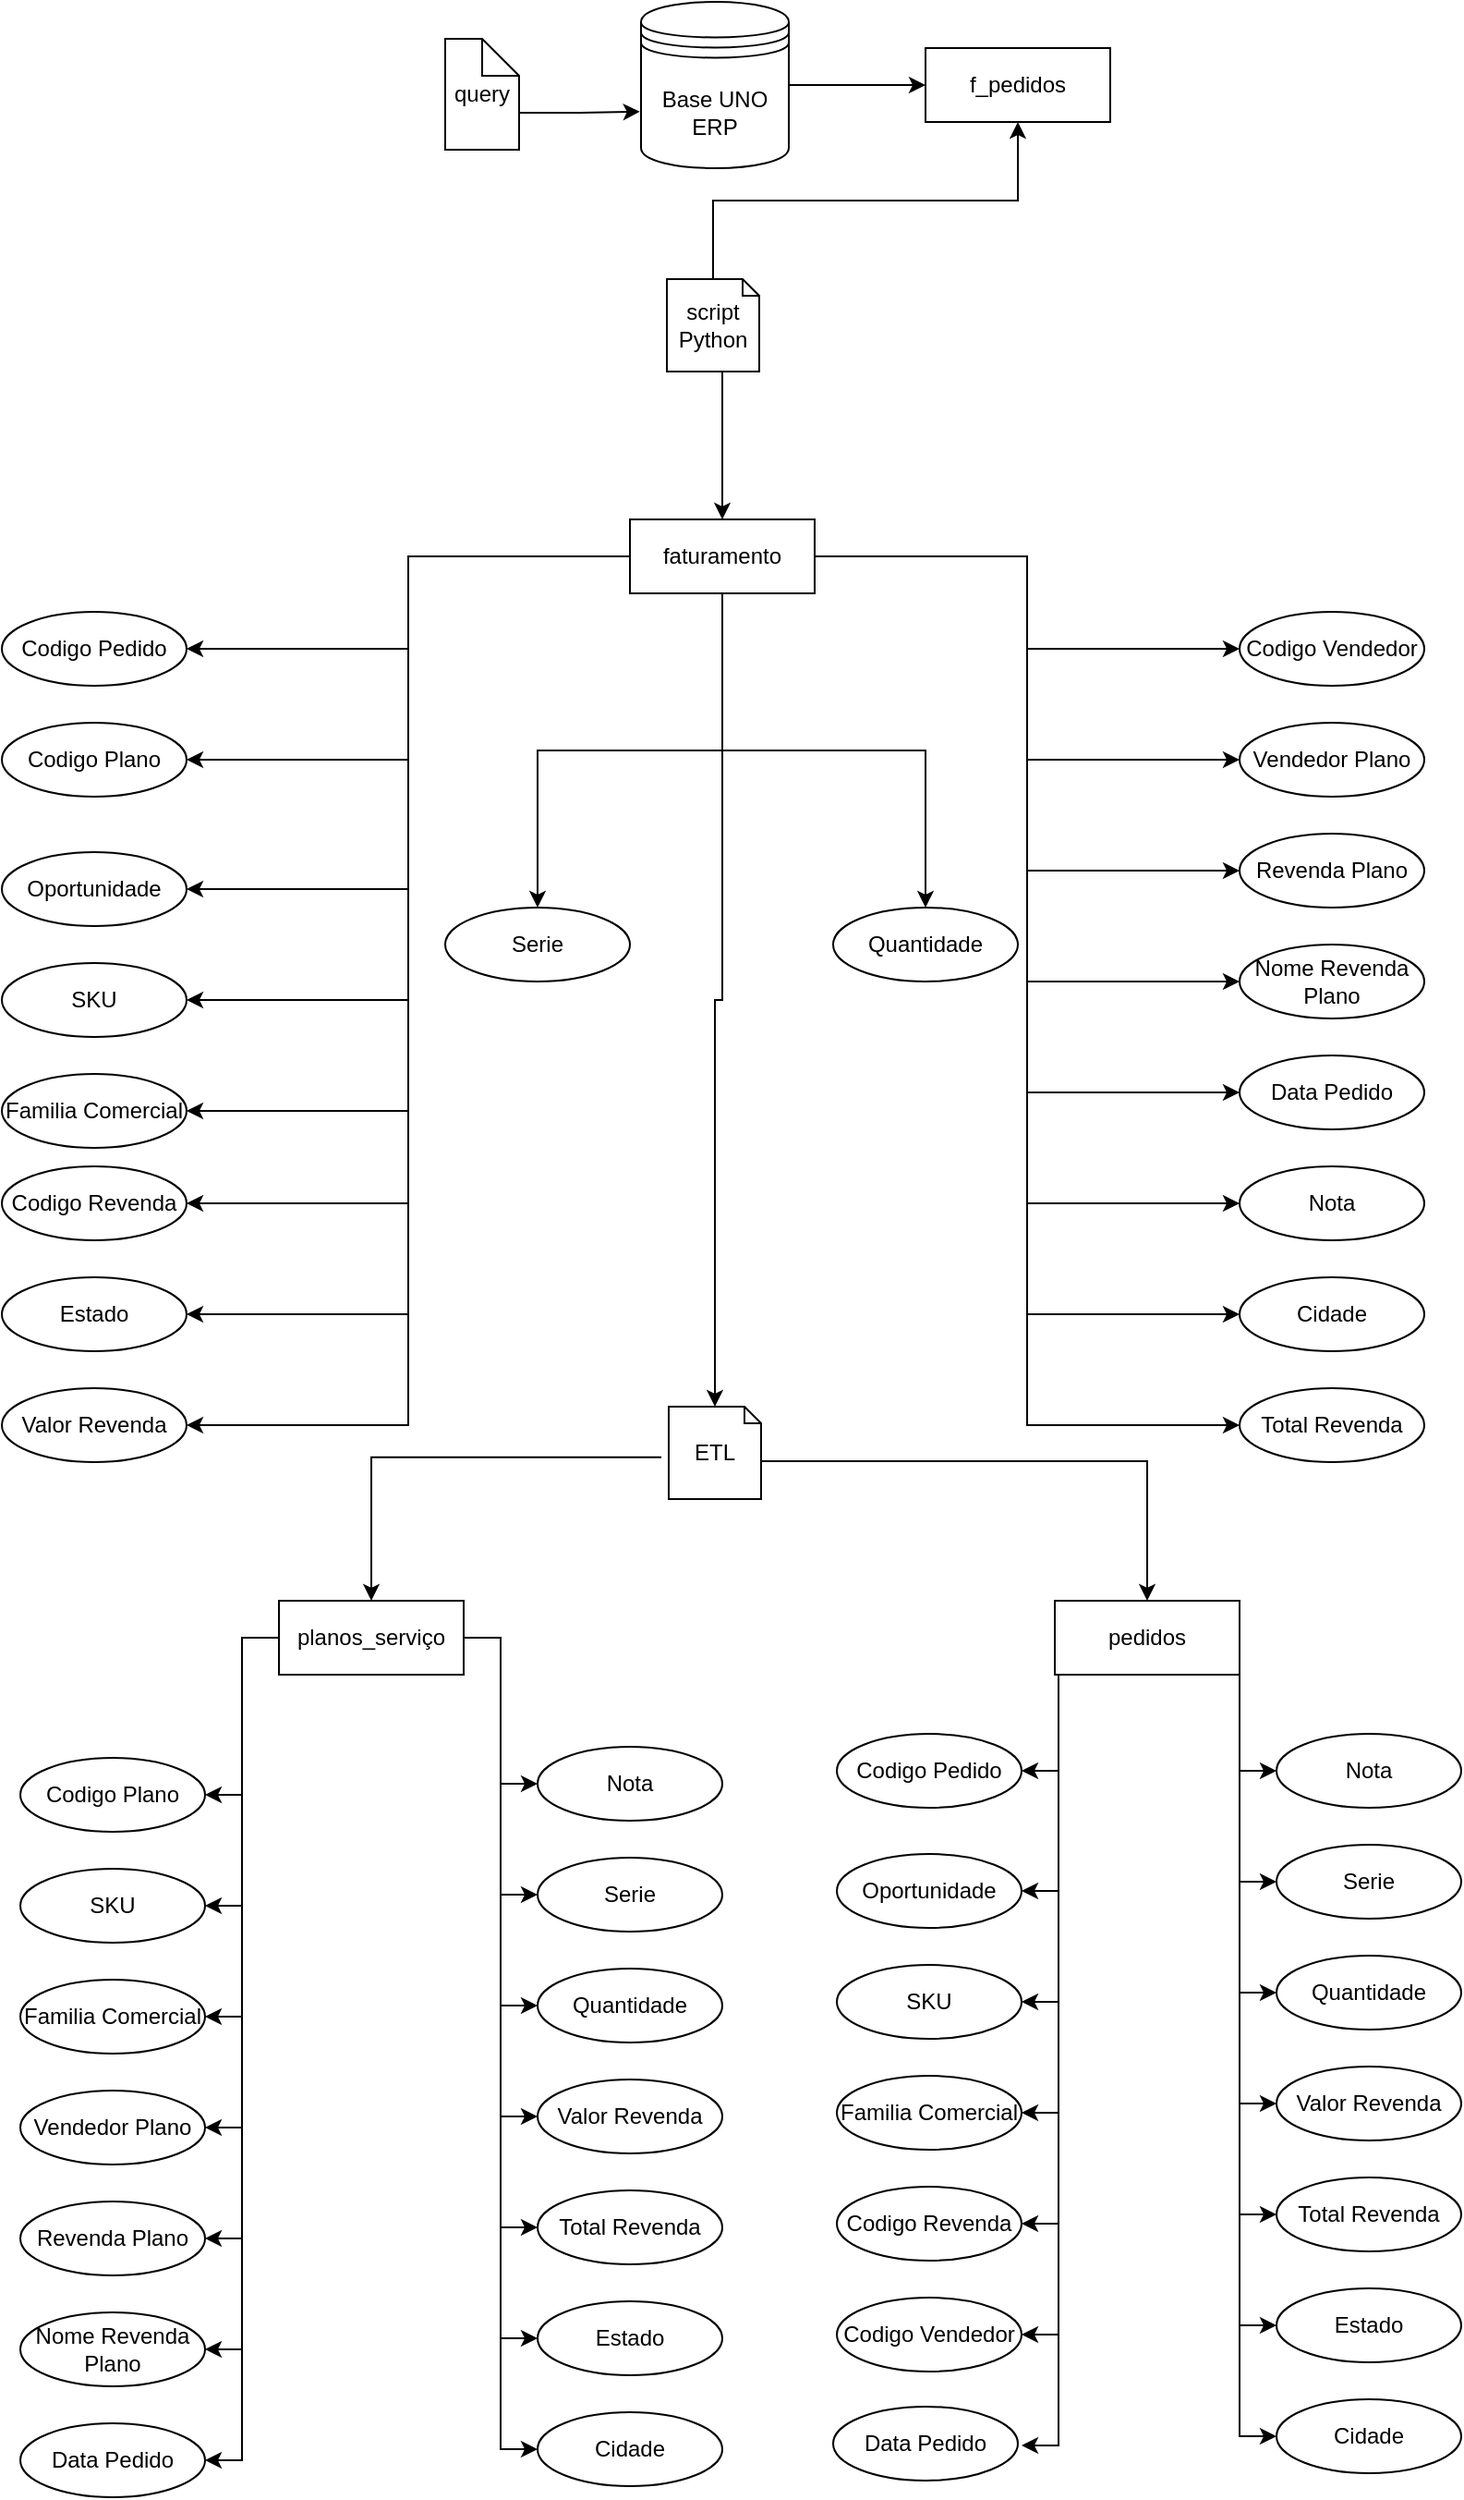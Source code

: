 <mxfile version="24.2.0" type="github">
  <diagram id="pU44mFm68Yay8jSfaU2F" name="Modelo_Fatramento">
    <mxGraphModel dx="1467" dy="1892" grid="1" gridSize="10" guides="1" tooltips="1" connect="1" arrows="1" fold="1" page="1" pageScale="1" pageWidth="827" pageHeight="1169" math="0" shadow="0">
      <root>
        <mxCell id="0" />
        <mxCell id="1" parent="0" />
        <mxCell id="qH87vZMSGbPsmBjB89wf-20" style="edgeStyle=orthogonalEdgeStyle;rounded=0;orthogonalLoop=1;jettySize=auto;html=1;exitX=0;exitY=0.5;exitDx=0;exitDy=0;entryX=1;entryY=0.5;entryDx=0;entryDy=0;" edge="1" parent="1" source="OuRCkLGD3lsA6_Evd9AD-1" target="tPOwD1uFDJUndRuYozje-1">
          <mxGeometry relative="1" as="geometry" />
        </mxCell>
        <mxCell id="qH87vZMSGbPsmBjB89wf-21" style="edgeStyle=orthogonalEdgeStyle;rounded=0;orthogonalLoop=1;jettySize=auto;html=1;exitX=0;exitY=0.5;exitDx=0;exitDy=0;entryX=1;entryY=0.5;entryDx=0;entryDy=0;" edge="1" parent="1" source="OuRCkLGD3lsA6_Evd9AD-1" target="qH87vZMSGbPsmBjB89wf-1">
          <mxGeometry relative="1" as="geometry" />
        </mxCell>
        <mxCell id="qH87vZMSGbPsmBjB89wf-22" style="edgeStyle=orthogonalEdgeStyle;rounded=0;orthogonalLoop=1;jettySize=auto;html=1;exitX=0;exitY=0.5;exitDx=0;exitDy=0;entryX=1;entryY=0.5;entryDx=0;entryDy=0;" edge="1" parent="1" source="OuRCkLGD3lsA6_Evd9AD-1" target="qH87vZMSGbPsmBjB89wf-2">
          <mxGeometry relative="1" as="geometry" />
        </mxCell>
        <mxCell id="qH87vZMSGbPsmBjB89wf-23" style="edgeStyle=orthogonalEdgeStyle;rounded=0;orthogonalLoop=1;jettySize=auto;html=1;exitX=0;exitY=0.5;exitDx=0;exitDy=0;entryX=1;entryY=0.5;entryDx=0;entryDy=0;" edge="1" parent="1" source="OuRCkLGD3lsA6_Evd9AD-1" target="qH87vZMSGbPsmBjB89wf-3">
          <mxGeometry relative="1" as="geometry" />
        </mxCell>
        <mxCell id="qH87vZMSGbPsmBjB89wf-24" style="edgeStyle=orthogonalEdgeStyle;rounded=0;orthogonalLoop=1;jettySize=auto;html=1;exitX=0;exitY=0.5;exitDx=0;exitDy=0;entryX=1;entryY=0.5;entryDx=0;entryDy=0;" edge="1" parent="1" source="OuRCkLGD3lsA6_Evd9AD-1" target="qH87vZMSGbPsmBjB89wf-4">
          <mxGeometry relative="1" as="geometry" />
        </mxCell>
        <mxCell id="qH87vZMSGbPsmBjB89wf-25" style="edgeStyle=orthogonalEdgeStyle;rounded=0;orthogonalLoop=1;jettySize=auto;html=1;exitX=0;exitY=0.5;exitDx=0;exitDy=0;entryX=1;entryY=0.5;entryDx=0;entryDy=0;" edge="1" parent="1" source="OuRCkLGD3lsA6_Evd9AD-1" target="qH87vZMSGbPsmBjB89wf-7">
          <mxGeometry relative="1" as="geometry" />
        </mxCell>
        <mxCell id="qH87vZMSGbPsmBjB89wf-26" style="edgeStyle=orthogonalEdgeStyle;rounded=0;orthogonalLoop=1;jettySize=auto;html=1;exitX=1;exitY=0.5;exitDx=0;exitDy=0;entryX=0;entryY=0.5;entryDx=0;entryDy=0;" edge="1" parent="1" source="OuRCkLGD3lsA6_Evd9AD-1" target="qH87vZMSGbPsmBjB89wf-18">
          <mxGeometry relative="1" as="geometry" />
        </mxCell>
        <mxCell id="qH87vZMSGbPsmBjB89wf-27" style="edgeStyle=orthogonalEdgeStyle;rounded=0;orthogonalLoop=1;jettySize=auto;html=1;exitX=1;exitY=0.5;exitDx=0;exitDy=0;entryX=0;entryY=0.5;entryDx=0;entryDy=0;" edge="1" parent="1" source="OuRCkLGD3lsA6_Evd9AD-1" target="qH87vZMSGbPsmBjB89wf-17">
          <mxGeometry relative="1" as="geometry" />
        </mxCell>
        <mxCell id="qH87vZMSGbPsmBjB89wf-28" style="edgeStyle=orthogonalEdgeStyle;rounded=0;orthogonalLoop=1;jettySize=auto;html=1;exitX=1;exitY=0.5;exitDx=0;exitDy=0;entryX=0;entryY=0.5;entryDx=0;entryDy=0;" edge="1" parent="1" source="OuRCkLGD3lsA6_Evd9AD-1" target="qH87vZMSGbPsmBjB89wf-16">
          <mxGeometry relative="1" as="geometry" />
        </mxCell>
        <mxCell id="qH87vZMSGbPsmBjB89wf-29" style="edgeStyle=orthogonalEdgeStyle;rounded=0;orthogonalLoop=1;jettySize=auto;html=1;exitX=1;exitY=0.5;exitDx=0;exitDy=0;entryX=0;entryY=0.5;entryDx=0;entryDy=0;" edge="1" parent="1" source="OuRCkLGD3lsA6_Evd9AD-1" target="qH87vZMSGbPsmBjB89wf-15">
          <mxGeometry relative="1" as="geometry" />
        </mxCell>
        <mxCell id="qH87vZMSGbPsmBjB89wf-30" style="edgeStyle=orthogonalEdgeStyle;rounded=0;orthogonalLoop=1;jettySize=auto;html=1;exitX=1;exitY=0.5;exitDx=0;exitDy=0;entryX=0;entryY=0.5;entryDx=0;entryDy=0;" edge="1" parent="1" source="OuRCkLGD3lsA6_Evd9AD-1" target="qH87vZMSGbPsmBjB89wf-14">
          <mxGeometry relative="1" as="geometry" />
        </mxCell>
        <mxCell id="qH87vZMSGbPsmBjB89wf-31" style="edgeStyle=orthogonalEdgeStyle;rounded=0;orthogonalLoop=1;jettySize=auto;html=1;exitX=1;exitY=0.5;exitDx=0;exitDy=0;entryX=0;entryY=0.5;entryDx=0;entryDy=0;" edge="1" parent="1" source="OuRCkLGD3lsA6_Evd9AD-1" target="qH87vZMSGbPsmBjB89wf-6">
          <mxGeometry relative="1" as="geometry" />
        </mxCell>
        <mxCell id="YRzg7Uj0QdQqoYLvBSFU-5" style="edgeStyle=orthogonalEdgeStyle;rounded=0;orthogonalLoop=1;jettySize=auto;html=1;exitX=1;exitY=0.5;exitDx=0;exitDy=0;entryX=0;entryY=0.5;entryDx=0;entryDy=0;" edge="1" parent="1" source="OuRCkLGD3lsA6_Evd9AD-1" target="qH87vZMSGbPsmBjB89wf-10">
          <mxGeometry relative="1" as="geometry" />
        </mxCell>
        <mxCell id="YRzg7Uj0QdQqoYLvBSFU-6" style="edgeStyle=orthogonalEdgeStyle;rounded=0;orthogonalLoop=1;jettySize=auto;html=1;exitX=1;exitY=0.5;exitDx=0;exitDy=0;entryX=0;entryY=0.5;entryDx=0;entryDy=0;" edge="1" parent="1" source="OuRCkLGD3lsA6_Evd9AD-1" target="qH87vZMSGbPsmBjB89wf-13">
          <mxGeometry relative="1" as="geometry" />
        </mxCell>
        <mxCell id="YRzg7Uj0QdQqoYLvBSFU-7" style="edgeStyle=orthogonalEdgeStyle;rounded=0;orthogonalLoop=1;jettySize=auto;html=1;exitX=0;exitY=0.5;exitDx=0;exitDy=0;entryX=1;entryY=0.5;entryDx=0;entryDy=0;" edge="1" parent="1" source="OuRCkLGD3lsA6_Evd9AD-1" target="qH87vZMSGbPsmBjB89wf-9">
          <mxGeometry relative="1" as="geometry" />
        </mxCell>
        <mxCell id="YRzg7Uj0QdQqoYLvBSFU-8" style="edgeStyle=orthogonalEdgeStyle;rounded=0;orthogonalLoop=1;jettySize=auto;html=1;exitX=0;exitY=0.5;exitDx=0;exitDy=0;entryX=1;entryY=0.5;entryDx=0;entryDy=0;" edge="1" parent="1" source="OuRCkLGD3lsA6_Evd9AD-1" target="qH87vZMSGbPsmBjB89wf-11">
          <mxGeometry relative="1" as="geometry" />
        </mxCell>
        <mxCell id="YRzg7Uj0QdQqoYLvBSFU-9" style="edgeStyle=orthogonalEdgeStyle;rounded=0;orthogonalLoop=1;jettySize=auto;html=1;exitX=0.5;exitY=1;exitDx=0;exitDy=0;entryX=0.5;entryY=0;entryDx=0;entryDy=0;" edge="1" parent="1" source="OuRCkLGD3lsA6_Evd9AD-1" target="qH87vZMSGbPsmBjB89wf-12">
          <mxGeometry relative="1" as="geometry" />
        </mxCell>
        <mxCell id="YRzg7Uj0QdQqoYLvBSFU-10" style="edgeStyle=orthogonalEdgeStyle;rounded=0;orthogonalLoop=1;jettySize=auto;html=1;exitX=0.5;exitY=1;exitDx=0;exitDy=0;entryX=0.5;entryY=0;entryDx=0;entryDy=0;" edge="1" parent="1" source="OuRCkLGD3lsA6_Evd9AD-1" target="qH87vZMSGbPsmBjB89wf-5">
          <mxGeometry relative="1" as="geometry" />
        </mxCell>
        <mxCell id="OuRCkLGD3lsA6_Evd9AD-1" value="faturamento" style="whiteSpace=wrap;html=1;align=center;" vertex="1" parent="1">
          <mxGeometry x="370" y="-20" width="100" height="40" as="geometry" />
        </mxCell>
        <mxCell id="tPOwD1uFDJUndRuYozje-1" value="Codigo Pedido" style="ellipse;whiteSpace=wrap;html=1;align=center;" vertex="1" parent="1">
          <mxGeometry x="30" y="30" width="100" height="40" as="geometry" />
        </mxCell>
        <mxCell id="qH87vZMSGbPsmBjB89wf-1" value="Codigo Plano" style="ellipse;whiteSpace=wrap;html=1;align=center;" vertex="1" parent="1">
          <mxGeometry x="30" y="90" width="100" height="40" as="geometry" />
        </mxCell>
        <mxCell id="qH87vZMSGbPsmBjB89wf-2" value="Oportunidade" style="ellipse;whiteSpace=wrap;html=1;align=center;" vertex="1" parent="1">
          <mxGeometry x="30" y="160" width="100" height="40" as="geometry" />
        </mxCell>
        <mxCell id="qH87vZMSGbPsmBjB89wf-3" value="SKU" style="ellipse;whiteSpace=wrap;html=1;align=center;" vertex="1" parent="1">
          <mxGeometry x="30" y="220" width="100" height="40" as="geometry" />
        </mxCell>
        <mxCell id="qH87vZMSGbPsmBjB89wf-4" value="Familia Comercial" style="ellipse;whiteSpace=wrap;html=1;align=center;" vertex="1" parent="1">
          <mxGeometry x="30" y="280" width="100" height="40" as="geometry" />
        </mxCell>
        <mxCell id="qH87vZMSGbPsmBjB89wf-5" value="Quantidade" style="ellipse;whiteSpace=wrap;html=1;align=center;" vertex="1" parent="1">
          <mxGeometry x="480" y="190" width="100" height="40" as="geometry" />
        </mxCell>
        <mxCell id="qH87vZMSGbPsmBjB89wf-6" value="Nota" style="ellipse;whiteSpace=wrap;html=1;align=center;" vertex="1" parent="1">
          <mxGeometry x="700" y="330" width="100" height="40" as="geometry" />
        </mxCell>
        <mxCell id="qH87vZMSGbPsmBjB89wf-7" value="Codigo Revenda" style="ellipse;whiteSpace=wrap;html=1;align=center;" vertex="1" parent="1">
          <mxGeometry x="30" y="330" width="100" height="40" as="geometry" />
        </mxCell>
        <mxCell id="qH87vZMSGbPsmBjB89wf-9" value="Estado" style="ellipse;whiteSpace=wrap;html=1;align=center;" vertex="1" parent="1">
          <mxGeometry x="30" y="390" width="100" height="40" as="geometry" />
        </mxCell>
        <mxCell id="qH87vZMSGbPsmBjB89wf-10" value="Cidade" style="ellipse;whiteSpace=wrap;html=1;align=center;" vertex="1" parent="1">
          <mxGeometry x="700" y="390" width="100" height="40" as="geometry" />
        </mxCell>
        <mxCell id="qH87vZMSGbPsmBjB89wf-11" value="Valor Revenda" style="ellipse;whiteSpace=wrap;html=1;align=center;" vertex="1" parent="1">
          <mxGeometry x="30" y="450" width="100" height="40" as="geometry" />
        </mxCell>
        <mxCell id="qH87vZMSGbPsmBjB89wf-12" value="Serie" style="ellipse;whiteSpace=wrap;html=1;align=center;" vertex="1" parent="1">
          <mxGeometry x="270" y="190" width="100" height="40" as="geometry" />
        </mxCell>
        <mxCell id="qH87vZMSGbPsmBjB89wf-13" value="Total Revenda" style="ellipse;whiteSpace=wrap;html=1;align=center;" vertex="1" parent="1">
          <mxGeometry x="700" y="450" width="100" height="40" as="geometry" />
        </mxCell>
        <mxCell id="qH87vZMSGbPsmBjB89wf-14" value="Data Pedido" style="ellipse;whiteSpace=wrap;html=1;align=center;" vertex="1" parent="1">
          <mxGeometry x="700" y="270" width="100" height="40" as="geometry" />
        </mxCell>
        <mxCell id="qH87vZMSGbPsmBjB89wf-15" value="Nome Revenda Plano" style="ellipse;whiteSpace=wrap;html=1;align=center;" vertex="1" parent="1">
          <mxGeometry x="700" y="210" width="100" height="40" as="geometry" />
        </mxCell>
        <mxCell id="qH87vZMSGbPsmBjB89wf-16" value="Revenda Plano" style="ellipse;whiteSpace=wrap;html=1;align=center;" vertex="1" parent="1">
          <mxGeometry x="700" y="150" width="100" height="40" as="geometry" />
        </mxCell>
        <mxCell id="qH87vZMSGbPsmBjB89wf-17" value="Vendedor Plano" style="ellipse;whiteSpace=wrap;html=1;align=center;" vertex="1" parent="1">
          <mxGeometry x="700" y="90" width="100" height="40" as="geometry" />
        </mxCell>
        <mxCell id="qH87vZMSGbPsmBjB89wf-18" value="Codigo Vendedor" style="ellipse;whiteSpace=wrap;html=1;align=center;" vertex="1" parent="1">
          <mxGeometry x="700" y="30" width="100" height="40" as="geometry" />
        </mxCell>
        <mxCell id="YRzg7Uj0QdQqoYLvBSFU-13" style="edgeStyle=orthogonalEdgeStyle;rounded=0;orthogonalLoop=1;jettySize=auto;html=1;exitX=-0.08;exitY=0.547;exitDx=0;exitDy=0;exitPerimeter=0;entryX=0.5;entryY=0;entryDx=0;entryDy=0;" edge="1" parent="1" source="YRzg7Uj0QdQqoYLvBSFU-87" target="YRzg7Uj0QdQqoYLvBSFU-2">
          <mxGeometry relative="1" as="geometry">
            <mxPoint x="405.09" y="504.2" as="sourcePoint" />
          </mxGeometry>
        </mxCell>
        <mxCell id="YRzg7Uj0QdQqoYLvBSFU-14" style="edgeStyle=orthogonalEdgeStyle;rounded=0;orthogonalLoop=1;jettySize=auto;html=1;exitX=0;exitY=0;exitDx=50;exitDy=29.5;exitPerimeter=0;entryX=0.5;entryY=0;entryDx=0;entryDy=0;" edge="1" parent="1" source="YRzg7Uj0QdQqoYLvBSFU-87" target="YRzg7Uj0QdQqoYLvBSFU-3">
          <mxGeometry relative="1" as="geometry">
            <mxPoint x="434.91" y="504.2" as="sourcePoint" />
          </mxGeometry>
        </mxCell>
        <mxCell id="YRzg7Uj0QdQqoYLvBSFU-29" style="edgeStyle=orthogonalEdgeStyle;rounded=0;orthogonalLoop=1;jettySize=auto;html=1;exitX=0;exitY=0.5;exitDx=0;exitDy=0;entryX=1;entryY=0.5;entryDx=0;entryDy=0;" edge="1" parent="1" source="YRzg7Uj0QdQqoYLvBSFU-2" target="YRzg7Uj0QdQqoYLvBSFU-15">
          <mxGeometry relative="1" as="geometry" />
        </mxCell>
        <mxCell id="YRzg7Uj0QdQqoYLvBSFU-30" style="edgeStyle=orthogonalEdgeStyle;rounded=0;orthogonalLoop=1;jettySize=auto;html=1;exitX=0;exitY=0.5;exitDx=0;exitDy=0;entryX=1;entryY=0.5;entryDx=0;entryDy=0;" edge="1" parent="1" source="YRzg7Uj0QdQqoYLvBSFU-2" target="YRzg7Uj0QdQqoYLvBSFU-16">
          <mxGeometry relative="1" as="geometry" />
        </mxCell>
        <mxCell id="YRzg7Uj0QdQqoYLvBSFU-31" style="edgeStyle=orthogonalEdgeStyle;rounded=0;orthogonalLoop=1;jettySize=auto;html=1;exitX=0;exitY=0.5;exitDx=0;exitDy=0;entryX=1;entryY=0.5;entryDx=0;entryDy=0;" edge="1" parent="1" source="YRzg7Uj0QdQqoYLvBSFU-2" target="YRzg7Uj0QdQqoYLvBSFU-17">
          <mxGeometry relative="1" as="geometry" />
        </mxCell>
        <mxCell id="YRzg7Uj0QdQqoYLvBSFU-32" style="edgeStyle=orthogonalEdgeStyle;rounded=0;orthogonalLoop=1;jettySize=auto;html=1;exitX=0;exitY=0.5;exitDx=0;exitDy=0;entryX=1;entryY=0.5;entryDx=0;entryDy=0;" edge="1" parent="1" source="YRzg7Uj0QdQqoYLvBSFU-2" target="YRzg7Uj0QdQqoYLvBSFU-18">
          <mxGeometry relative="1" as="geometry" />
        </mxCell>
        <mxCell id="YRzg7Uj0QdQqoYLvBSFU-33" style="edgeStyle=orthogonalEdgeStyle;rounded=0;orthogonalLoop=1;jettySize=auto;html=1;exitX=0;exitY=0.5;exitDx=0;exitDy=0;entryX=1;entryY=0.5;entryDx=0;entryDy=0;" edge="1" parent="1" source="YRzg7Uj0QdQqoYLvBSFU-2" target="YRzg7Uj0QdQqoYLvBSFU-19">
          <mxGeometry relative="1" as="geometry" />
        </mxCell>
        <mxCell id="YRzg7Uj0QdQqoYLvBSFU-34" style="edgeStyle=orthogonalEdgeStyle;rounded=0;orthogonalLoop=1;jettySize=auto;html=1;exitX=0;exitY=0.5;exitDx=0;exitDy=0;entryX=1;entryY=0.5;entryDx=0;entryDy=0;" edge="1" parent="1" source="YRzg7Uj0QdQqoYLvBSFU-2" target="YRzg7Uj0QdQqoYLvBSFU-20">
          <mxGeometry relative="1" as="geometry" />
        </mxCell>
        <mxCell id="YRzg7Uj0QdQqoYLvBSFU-35" style="edgeStyle=orthogonalEdgeStyle;rounded=0;orthogonalLoop=1;jettySize=auto;html=1;exitX=1;exitY=0.5;exitDx=0;exitDy=0;entryX=0;entryY=0.5;entryDx=0;entryDy=0;" edge="1" parent="1" source="YRzg7Uj0QdQqoYLvBSFU-2" target="YRzg7Uj0QdQqoYLvBSFU-22">
          <mxGeometry relative="1" as="geometry" />
        </mxCell>
        <mxCell id="YRzg7Uj0QdQqoYLvBSFU-36" style="edgeStyle=orthogonalEdgeStyle;rounded=0;orthogonalLoop=1;jettySize=auto;html=1;exitX=1;exitY=0.5;exitDx=0;exitDy=0;entryX=0;entryY=0.5;entryDx=0;entryDy=0;" edge="1" parent="1" source="YRzg7Uj0QdQqoYLvBSFU-2" target="YRzg7Uj0QdQqoYLvBSFU-23">
          <mxGeometry relative="1" as="geometry" />
        </mxCell>
        <mxCell id="YRzg7Uj0QdQqoYLvBSFU-37" style="edgeStyle=orthogonalEdgeStyle;rounded=0;orthogonalLoop=1;jettySize=auto;html=1;exitX=0;exitY=0.5;exitDx=0;exitDy=0;entryX=1;entryY=0.5;entryDx=0;entryDy=0;" edge="1" parent="1" source="YRzg7Uj0QdQqoYLvBSFU-2" target="YRzg7Uj0QdQqoYLvBSFU-21">
          <mxGeometry relative="1" as="geometry" />
        </mxCell>
        <mxCell id="YRzg7Uj0QdQqoYLvBSFU-38" style="edgeStyle=orthogonalEdgeStyle;rounded=0;orthogonalLoop=1;jettySize=auto;html=1;exitX=1;exitY=0.5;exitDx=0;exitDy=0;entryX=0;entryY=0.5;entryDx=0;entryDy=0;" edge="1" parent="1" source="YRzg7Uj0QdQqoYLvBSFU-2" target="YRzg7Uj0QdQqoYLvBSFU-24">
          <mxGeometry relative="1" as="geometry" />
        </mxCell>
        <mxCell id="YRzg7Uj0QdQqoYLvBSFU-39" style="edgeStyle=orthogonalEdgeStyle;rounded=0;orthogonalLoop=1;jettySize=auto;html=1;exitX=1;exitY=0.5;exitDx=0;exitDy=0;entryX=0;entryY=0.5;entryDx=0;entryDy=0;" edge="1" parent="1" source="YRzg7Uj0QdQqoYLvBSFU-2" target="YRzg7Uj0QdQqoYLvBSFU-25">
          <mxGeometry relative="1" as="geometry" />
        </mxCell>
        <mxCell id="YRzg7Uj0QdQqoYLvBSFU-40" style="edgeStyle=orthogonalEdgeStyle;rounded=0;orthogonalLoop=1;jettySize=auto;html=1;exitX=1;exitY=0.5;exitDx=0;exitDy=0;entryX=0;entryY=0.5;entryDx=0;entryDy=0;" edge="1" parent="1" source="YRzg7Uj0QdQqoYLvBSFU-2" target="YRzg7Uj0QdQqoYLvBSFU-26">
          <mxGeometry relative="1" as="geometry" />
        </mxCell>
        <mxCell id="YRzg7Uj0QdQqoYLvBSFU-41" style="edgeStyle=orthogonalEdgeStyle;rounded=0;orthogonalLoop=1;jettySize=auto;html=1;exitX=1;exitY=0.5;exitDx=0;exitDy=0;entryX=0;entryY=0.5;entryDx=0;entryDy=0;" edge="1" parent="1" source="YRzg7Uj0QdQqoYLvBSFU-2" target="YRzg7Uj0QdQqoYLvBSFU-27">
          <mxGeometry relative="1" as="geometry" />
        </mxCell>
        <mxCell id="YRzg7Uj0QdQqoYLvBSFU-42" style="edgeStyle=orthogonalEdgeStyle;rounded=0;orthogonalLoop=1;jettySize=auto;html=1;exitX=1;exitY=0.5;exitDx=0;exitDy=0;entryX=0;entryY=0.5;entryDx=0;entryDy=0;" edge="1" parent="1" source="YRzg7Uj0QdQqoYLvBSFU-2" target="YRzg7Uj0QdQqoYLvBSFU-28">
          <mxGeometry relative="1" as="geometry" />
        </mxCell>
        <mxCell id="YRzg7Uj0QdQqoYLvBSFU-2" value="planos_serviço" style="whiteSpace=wrap;html=1;align=center;" vertex="1" parent="1">
          <mxGeometry x="180" y="565" width="100" height="40" as="geometry" />
        </mxCell>
        <mxCell id="YRzg7Uj0QdQqoYLvBSFU-63" style="edgeStyle=orthogonalEdgeStyle;rounded=0;orthogonalLoop=1;jettySize=auto;html=1;exitX=0;exitY=0.5;exitDx=0;exitDy=0;entryX=1;entryY=0.5;entryDx=0;entryDy=0;" edge="1" parent="1" target="YRzg7Uj0QdQqoYLvBSFU-50">
          <mxGeometry relative="1" as="geometry">
            <mxPoint x="602" y="602" as="sourcePoint" />
            <Array as="points">
              <mxPoint x="602" y="657" />
            </Array>
          </mxGeometry>
        </mxCell>
        <mxCell id="YRzg7Uj0QdQqoYLvBSFU-64" style="edgeStyle=orthogonalEdgeStyle;rounded=0;orthogonalLoop=1;jettySize=auto;html=1;exitX=0;exitY=0.5;exitDx=0;exitDy=0;entryX=1;entryY=0.5;entryDx=0;entryDy=0;" edge="1" parent="1" target="YRzg7Uj0QdQqoYLvBSFU-51">
          <mxGeometry relative="1" as="geometry">
            <mxPoint x="602" y="602" as="sourcePoint" />
            <Array as="points">
              <mxPoint x="602" y="722" />
            </Array>
          </mxGeometry>
        </mxCell>
        <mxCell id="YRzg7Uj0QdQqoYLvBSFU-65" style="edgeStyle=orthogonalEdgeStyle;rounded=0;orthogonalLoop=1;jettySize=auto;html=1;exitX=0;exitY=0.75;exitDx=0;exitDy=0;entryX=1;entryY=0.5;entryDx=0;entryDy=0;" edge="1" parent="1" target="YRzg7Uj0QdQqoYLvBSFU-52">
          <mxGeometry relative="1" as="geometry">
            <mxPoint x="602" y="612" as="sourcePoint" />
            <Array as="points">
              <mxPoint x="602" y="782" />
            </Array>
          </mxGeometry>
        </mxCell>
        <mxCell id="YRzg7Uj0QdQqoYLvBSFU-66" style="edgeStyle=orthogonalEdgeStyle;rounded=0;orthogonalLoop=1;jettySize=auto;html=1;exitX=0;exitY=0.5;exitDx=0;exitDy=0;entryX=1;entryY=0.5;entryDx=0;entryDy=0;" edge="1" parent="1" target="YRzg7Uj0QdQqoYLvBSFU-53">
          <mxGeometry relative="1" as="geometry">
            <mxPoint x="602" y="602" as="sourcePoint" />
            <Array as="points">
              <mxPoint x="602" y="842" />
            </Array>
          </mxGeometry>
        </mxCell>
        <mxCell id="YRzg7Uj0QdQqoYLvBSFU-67" style="edgeStyle=orthogonalEdgeStyle;rounded=0;orthogonalLoop=1;jettySize=auto;html=1;exitX=0;exitY=0.5;exitDx=0;exitDy=0;entryX=1;entryY=0.5;entryDx=0;entryDy=0;" edge="1" parent="1" target="YRzg7Uj0QdQqoYLvBSFU-54">
          <mxGeometry relative="1" as="geometry">
            <mxPoint x="602" y="602" as="sourcePoint" />
            <Array as="points">
              <mxPoint x="602" y="902" />
            </Array>
          </mxGeometry>
        </mxCell>
        <mxCell id="YRzg7Uj0QdQqoYLvBSFU-68" style="edgeStyle=orthogonalEdgeStyle;rounded=0;orthogonalLoop=1;jettySize=auto;html=1;exitX=0;exitY=0.75;exitDx=0;exitDy=0;entryX=1;entryY=0.5;entryDx=0;entryDy=0;" edge="1" parent="1" target="YRzg7Uj0QdQqoYLvBSFU-55">
          <mxGeometry relative="1" as="geometry">
            <mxPoint x="602" y="612" as="sourcePoint" />
            <Array as="points">
              <mxPoint x="602" y="962" />
            </Array>
          </mxGeometry>
        </mxCell>
        <mxCell id="YRzg7Uj0QdQqoYLvBSFU-69" style="edgeStyle=orthogonalEdgeStyle;rounded=0;orthogonalLoop=1;jettySize=auto;html=1;exitX=0;exitY=0.5;exitDx=0;exitDy=0;entryX=1;entryY=0.5;entryDx=0;entryDy=0;" edge="1" parent="1">
          <mxGeometry relative="1" as="geometry">
            <mxPoint x="602" y="602" as="sourcePoint" />
            <mxPoint x="582" y="1022" as="targetPoint" />
            <Array as="points">
              <mxPoint x="602" y="1022" />
            </Array>
          </mxGeometry>
        </mxCell>
        <mxCell id="YRzg7Uj0QdQqoYLvBSFU-70" style="edgeStyle=orthogonalEdgeStyle;rounded=0;orthogonalLoop=1;jettySize=auto;html=1;exitX=1;exitY=0.5;exitDx=0;exitDy=0;entryX=0;entryY=0.5;entryDx=0;entryDy=0;" edge="1" parent="1" target="YRzg7Uj0QdQqoYLvBSFU-43">
          <mxGeometry relative="1" as="geometry">
            <mxPoint x="700" y="602" as="sourcePoint" />
            <Array as="points">
              <mxPoint x="700" y="657" />
            </Array>
          </mxGeometry>
        </mxCell>
        <mxCell id="YRzg7Uj0QdQqoYLvBSFU-71" style="edgeStyle=orthogonalEdgeStyle;rounded=0;orthogonalLoop=1;jettySize=auto;html=1;exitX=1;exitY=0.5;exitDx=0;exitDy=0;entryX=0;entryY=0.5;entryDx=0;entryDy=0;" edge="1" parent="1" target="YRzg7Uj0QdQqoYLvBSFU-44">
          <mxGeometry relative="1" as="geometry">
            <mxPoint x="700" y="602" as="sourcePoint" />
            <Array as="points">
              <mxPoint x="700" y="717" />
            </Array>
          </mxGeometry>
        </mxCell>
        <mxCell id="YRzg7Uj0QdQqoYLvBSFU-72" style="edgeStyle=orthogonalEdgeStyle;rounded=0;orthogonalLoop=1;jettySize=auto;html=1;exitX=1;exitY=0.5;exitDx=0;exitDy=0;entryX=0;entryY=0.5;entryDx=0;entryDy=0;" edge="1" parent="1" target="YRzg7Uj0QdQqoYLvBSFU-45">
          <mxGeometry relative="1" as="geometry">
            <mxPoint x="700" y="602" as="sourcePoint" />
            <Array as="points">
              <mxPoint x="700" y="777" />
            </Array>
          </mxGeometry>
        </mxCell>
        <mxCell id="YRzg7Uj0QdQqoYLvBSFU-73" style="edgeStyle=orthogonalEdgeStyle;rounded=0;orthogonalLoop=1;jettySize=auto;html=1;exitX=1;exitY=0.5;exitDx=0;exitDy=0;entryX=0;entryY=0.5;entryDx=0;entryDy=0;" edge="1" parent="1" target="YRzg7Uj0QdQqoYLvBSFU-46">
          <mxGeometry relative="1" as="geometry">
            <mxPoint x="700" y="602" as="sourcePoint" />
            <Array as="points">
              <mxPoint x="700" y="837" />
            </Array>
          </mxGeometry>
        </mxCell>
        <mxCell id="YRzg7Uj0QdQqoYLvBSFU-74" style="edgeStyle=orthogonalEdgeStyle;rounded=0;orthogonalLoop=1;jettySize=auto;html=1;exitX=1;exitY=0.5;exitDx=0;exitDy=0;entryX=0;entryY=0.5;entryDx=0;entryDy=0;" edge="1" parent="1" target="YRzg7Uj0QdQqoYLvBSFU-47">
          <mxGeometry relative="1" as="geometry">
            <mxPoint x="700" y="602" as="sourcePoint" />
            <Array as="points">
              <mxPoint x="700" y="897" />
            </Array>
          </mxGeometry>
        </mxCell>
        <mxCell id="YRzg7Uj0QdQqoYLvBSFU-75" style="edgeStyle=orthogonalEdgeStyle;rounded=0;orthogonalLoop=1;jettySize=auto;html=1;exitX=1;exitY=0.5;exitDx=0;exitDy=0;entryX=0;entryY=0.5;entryDx=0;entryDy=0;" edge="1" parent="1" target="YRzg7Uj0QdQqoYLvBSFU-48">
          <mxGeometry relative="1" as="geometry">
            <mxPoint x="700" y="602" as="sourcePoint" />
            <Array as="points">
              <mxPoint x="700" y="957" />
            </Array>
          </mxGeometry>
        </mxCell>
        <mxCell id="YRzg7Uj0QdQqoYLvBSFU-76" style="edgeStyle=orthogonalEdgeStyle;rounded=0;orthogonalLoop=1;jettySize=auto;html=1;exitX=1;exitY=0.5;exitDx=0;exitDy=0;entryX=0;entryY=0.5;entryDx=0;entryDy=0;" edge="1" parent="1" target="YRzg7Uj0QdQqoYLvBSFU-49">
          <mxGeometry relative="1" as="geometry">
            <mxPoint x="700" y="602" as="sourcePoint" />
            <Array as="points">
              <mxPoint x="700" y="1017" />
            </Array>
          </mxGeometry>
        </mxCell>
        <mxCell id="YRzg7Uj0QdQqoYLvBSFU-3" value="pedidos" style="whiteSpace=wrap;html=1;align=center;" vertex="1" parent="1">
          <mxGeometry x="600" y="565" width="100" height="40" as="geometry" />
        </mxCell>
        <mxCell id="YRzg7Uj0QdQqoYLvBSFU-12" style="edgeStyle=orthogonalEdgeStyle;rounded=0;orthogonalLoop=1;jettySize=auto;html=1;exitX=0.5;exitY=1;exitDx=0;exitDy=0;entryX=0.5;entryY=0;entryDx=0;entryDy=0;entryPerimeter=0;" edge="1" parent="1" source="OuRCkLGD3lsA6_Evd9AD-1" target="YRzg7Uj0QdQqoYLvBSFU-87">
          <mxGeometry relative="1" as="geometry">
            <mxPoint x="420" y="450" as="targetPoint" />
          </mxGeometry>
        </mxCell>
        <mxCell id="YRzg7Uj0QdQqoYLvBSFU-15" value="Codigo Plano" style="ellipse;whiteSpace=wrap;html=1;align=center;" vertex="1" parent="1">
          <mxGeometry x="40" y="650" width="100" height="40" as="geometry" />
        </mxCell>
        <mxCell id="YRzg7Uj0QdQqoYLvBSFU-16" value="SKU" style="ellipse;whiteSpace=wrap;html=1;align=center;" vertex="1" parent="1">
          <mxGeometry x="40" y="710" width="100" height="40" as="geometry" />
        </mxCell>
        <mxCell id="YRzg7Uj0QdQqoYLvBSFU-17" value="Familia Comercial" style="ellipse;whiteSpace=wrap;html=1;align=center;" vertex="1" parent="1">
          <mxGeometry x="40" y="770" width="100" height="40" as="geometry" />
        </mxCell>
        <mxCell id="YRzg7Uj0QdQqoYLvBSFU-18" value="Vendedor Plano" style="ellipse;whiteSpace=wrap;html=1;align=center;" vertex="1" parent="1">
          <mxGeometry x="40" y="830" width="100" height="40" as="geometry" />
        </mxCell>
        <mxCell id="YRzg7Uj0QdQqoYLvBSFU-19" value="Revenda Plano" style="ellipse;whiteSpace=wrap;html=1;align=center;" vertex="1" parent="1">
          <mxGeometry x="40" y="890" width="100" height="40" as="geometry" />
        </mxCell>
        <mxCell id="YRzg7Uj0QdQqoYLvBSFU-20" value="Nome Revenda Plano" style="ellipse;whiteSpace=wrap;html=1;align=center;" vertex="1" parent="1">
          <mxGeometry x="40" y="950" width="100" height="40" as="geometry" />
        </mxCell>
        <mxCell id="YRzg7Uj0QdQqoYLvBSFU-21" value="Data Pedido" style="ellipse;whiteSpace=wrap;html=1;align=center;" vertex="1" parent="1">
          <mxGeometry x="40" y="1010" width="100" height="40" as="geometry" />
        </mxCell>
        <mxCell id="YRzg7Uj0QdQqoYLvBSFU-22" value="Nota" style="ellipse;whiteSpace=wrap;html=1;align=center;" vertex="1" parent="1">
          <mxGeometry x="320" y="644" width="100" height="40" as="geometry" />
        </mxCell>
        <mxCell id="YRzg7Uj0QdQqoYLvBSFU-23" value="Serie" style="ellipse;whiteSpace=wrap;html=1;align=center;" vertex="1" parent="1">
          <mxGeometry x="320" y="704" width="100" height="40" as="geometry" />
        </mxCell>
        <mxCell id="YRzg7Uj0QdQqoYLvBSFU-24" value="Quantidade" style="ellipse;whiteSpace=wrap;html=1;align=center;" vertex="1" parent="1">
          <mxGeometry x="320" y="764" width="100" height="40" as="geometry" />
        </mxCell>
        <mxCell id="YRzg7Uj0QdQqoYLvBSFU-25" value="Valor Revenda" style="ellipse;whiteSpace=wrap;html=1;align=center;" vertex="1" parent="1">
          <mxGeometry x="320" y="824" width="100" height="40" as="geometry" />
        </mxCell>
        <mxCell id="YRzg7Uj0QdQqoYLvBSFU-26" value="Total Revenda" style="ellipse;whiteSpace=wrap;html=1;align=center;" vertex="1" parent="1">
          <mxGeometry x="320" y="884" width="100" height="40" as="geometry" />
        </mxCell>
        <mxCell id="YRzg7Uj0QdQqoYLvBSFU-27" value="Estado" style="ellipse;whiteSpace=wrap;html=1;align=center;" vertex="1" parent="1">
          <mxGeometry x="320" y="944" width="100" height="40" as="geometry" />
        </mxCell>
        <mxCell id="YRzg7Uj0QdQqoYLvBSFU-28" value="Cidade" style="ellipse;whiteSpace=wrap;html=1;align=center;" vertex="1" parent="1">
          <mxGeometry x="320" y="1004" width="100" height="40" as="geometry" />
        </mxCell>
        <mxCell id="YRzg7Uj0QdQqoYLvBSFU-43" value="Nota" style="ellipse;whiteSpace=wrap;html=1;align=center;" vertex="1" parent="1">
          <mxGeometry x="720" y="637" width="100" height="40" as="geometry" />
        </mxCell>
        <mxCell id="YRzg7Uj0QdQqoYLvBSFU-44" value="Serie" style="ellipse;whiteSpace=wrap;html=1;align=center;" vertex="1" parent="1">
          <mxGeometry x="720" y="697" width="100" height="40" as="geometry" />
        </mxCell>
        <mxCell id="YRzg7Uj0QdQqoYLvBSFU-45" value="Quantidade" style="ellipse;whiteSpace=wrap;html=1;align=center;" vertex="1" parent="1">
          <mxGeometry x="720" y="757" width="100" height="40" as="geometry" />
        </mxCell>
        <mxCell id="YRzg7Uj0QdQqoYLvBSFU-46" value="Valor Revenda" style="ellipse;whiteSpace=wrap;html=1;align=center;" vertex="1" parent="1">
          <mxGeometry x="720" y="817" width="100" height="40" as="geometry" />
        </mxCell>
        <mxCell id="YRzg7Uj0QdQqoYLvBSFU-47" value="Total Revenda" style="ellipse;whiteSpace=wrap;html=1;align=center;" vertex="1" parent="1">
          <mxGeometry x="720" y="877" width="100" height="40" as="geometry" />
        </mxCell>
        <mxCell id="YRzg7Uj0QdQqoYLvBSFU-48" value="Estado" style="ellipse;whiteSpace=wrap;html=1;align=center;" vertex="1" parent="1">
          <mxGeometry x="720" y="937" width="100" height="40" as="geometry" />
        </mxCell>
        <mxCell id="YRzg7Uj0QdQqoYLvBSFU-49" value="Cidade" style="ellipse;whiteSpace=wrap;html=1;align=center;" vertex="1" parent="1">
          <mxGeometry x="720" y="997" width="100" height="40" as="geometry" />
        </mxCell>
        <mxCell id="YRzg7Uj0QdQqoYLvBSFU-50" value="Codigo Pedido" style="ellipse;whiteSpace=wrap;html=1;align=center;" vertex="1" parent="1">
          <mxGeometry x="482" y="637" width="100" height="40" as="geometry" />
        </mxCell>
        <mxCell id="YRzg7Uj0QdQqoYLvBSFU-51" value="Oportunidade" style="ellipse;whiteSpace=wrap;html=1;align=center;" vertex="1" parent="1">
          <mxGeometry x="482" y="702" width="100" height="40" as="geometry" />
        </mxCell>
        <mxCell id="YRzg7Uj0QdQqoYLvBSFU-52" value="SKU" style="ellipse;whiteSpace=wrap;html=1;align=center;" vertex="1" parent="1">
          <mxGeometry x="482" y="762" width="100" height="40" as="geometry" />
        </mxCell>
        <mxCell id="YRzg7Uj0QdQqoYLvBSFU-53" value="Familia Comercial" style="ellipse;whiteSpace=wrap;html=1;align=center;" vertex="1" parent="1">
          <mxGeometry x="482" y="822" width="100" height="40" as="geometry" />
        </mxCell>
        <mxCell id="YRzg7Uj0QdQqoYLvBSFU-54" value="Codigo Revenda" style="ellipse;whiteSpace=wrap;html=1;align=center;" vertex="1" parent="1">
          <mxGeometry x="482" y="882" width="100" height="40" as="geometry" />
        </mxCell>
        <mxCell id="YRzg7Uj0QdQqoYLvBSFU-55" value="Codigo Vendedor" style="ellipse;whiteSpace=wrap;html=1;align=center;" vertex="1" parent="1">
          <mxGeometry x="482" y="942" width="100" height="40" as="geometry" />
        </mxCell>
        <mxCell id="YRzg7Uj0QdQqoYLvBSFU-56" value="Data Pedido" style="ellipse;whiteSpace=wrap;html=1;align=center;" vertex="1" parent="1">
          <mxGeometry x="480" y="1001" width="100" height="40" as="geometry" />
        </mxCell>
        <mxCell id="YRzg7Uj0QdQqoYLvBSFU-83" style="edgeStyle=orthogonalEdgeStyle;rounded=0;orthogonalLoop=1;jettySize=auto;html=1;exitX=1;exitY=0.5;exitDx=0;exitDy=0;entryX=0;entryY=0.5;entryDx=0;entryDy=0;" edge="1" parent="1" source="YRzg7Uj0QdQqoYLvBSFU-77" target="YRzg7Uj0QdQqoYLvBSFU-82">
          <mxGeometry relative="1" as="geometry" />
        </mxCell>
        <mxCell id="YRzg7Uj0QdQqoYLvBSFU-77" value="Base UNO ERP" style="shape=datastore;whiteSpace=wrap;html=1;" vertex="1" parent="1">
          <mxGeometry x="376" y="-300" width="80" height="90" as="geometry" />
        </mxCell>
        <mxCell id="YRzg7Uj0QdQqoYLvBSFU-78" value="query" style="shape=note;size=20;whiteSpace=wrap;html=1;" vertex="1" parent="1">
          <mxGeometry x="270" y="-280" width="40" height="60" as="geometry" />
        </mxCell>
        <mxCell id="YRzg7Uj0QdQqoYLvBSFU-81" style="edgeStyle=orthogonalEdgeStyle;rounded=0;orthogonalLoop=1;jettySize=auto;html=1;exitX=0;exitY=0;exitDx=40;exitDy=40;exitPerimeter=0;entryX=-0.008;entryY=0.66;entryDx=0;entryDy=0;entryPerimeter=0;" edge="1" parent="1" source="YRzg7Uj0QdQqoYLvBSFU-78" target="YRzg7Uj0QdQqoYLvBSFU-77">
          <mxGeometry relative="1" as="geometry" />
        </mxCell>
        <mxCell id="YRzg7Uj0QdQqoYLvBSFU-82" value="f_pedidos" style="whiteSpace=wrap;html=1;align=center;" vertex="1" parent="1">
          <mxGeometry x="530" y="-275" width="100" height="40" as="geometry" />
        </mxCell>
        <mxCell id="YRzg7Uj0QdQqoYLvBSFU-86" style="edgeStyle=orthogonalEdgeStyle;rounded=0;orthogonalLoop=1;jettySize=auto;html=1;exitX=0.5;exitY=1;exitDx=0;exitDy=0;exitPerimeter=0;entryX=0.5;entryY=0;entryDx=0;entryDy=0;" edge="1" parent="1" source="YRzg7Uj0QdQqoYLvBSFU-84" target="OuRCkLGD3lsA6_Evd9AD-1">
          <mxGeometry relative="1" as="geometry">
            <Array as="points">
              <mxPoint x="420" y="-100" />
            </Array>
          </mxGeometry>
        </mxCell>
        <mxCell id="YRzg7Uj0QdQqoYLvBSFU-88" style="edgeStyle=orthogonalEdgeStyle;rounded=0;orthogonalLoop=1;jettySize=auto;html=1;exitX=0.5;exitY=0;exitDx=0;exitDy=0;exitPerimeter=0;entryX=0.5;entryY=1;entryDx=0;entryDy=0;" edge="1" parent="1" source="YRzg7Uj0QdQqoYLvBSFU-84" target="YRzg7Uj0QdQqoYLvBSFU-82">
          <mxGeometry relative="1" as="geometry" />
        </mxCell>
        <mxCell id="YRzg7Uj0QdQqoYLvBSFU-84" value="script Python" style="shape=note;size=9;whiteSpace=wrap;html=1;" vertex="1" parent="1">
          <mxGeometry x="390" y="-150" width="50" height="50" as="geometry" />
        </mxCell>
        <mxCell id="YRzg7Uj0QdQqoYLvBSFU-87" value="&lt;div&gt;ETL&lt;/div&gt;" style="shape=note;size=9;whiteSpace=wrap;html=1;" vertex="1" parent="1">
          <mxGeometry x="391" y="460" width="50" height="50" as="geometry" />
        </mxCell>
      </root>
    </mxGraphModel>
  </diagram>
</mxfile>
